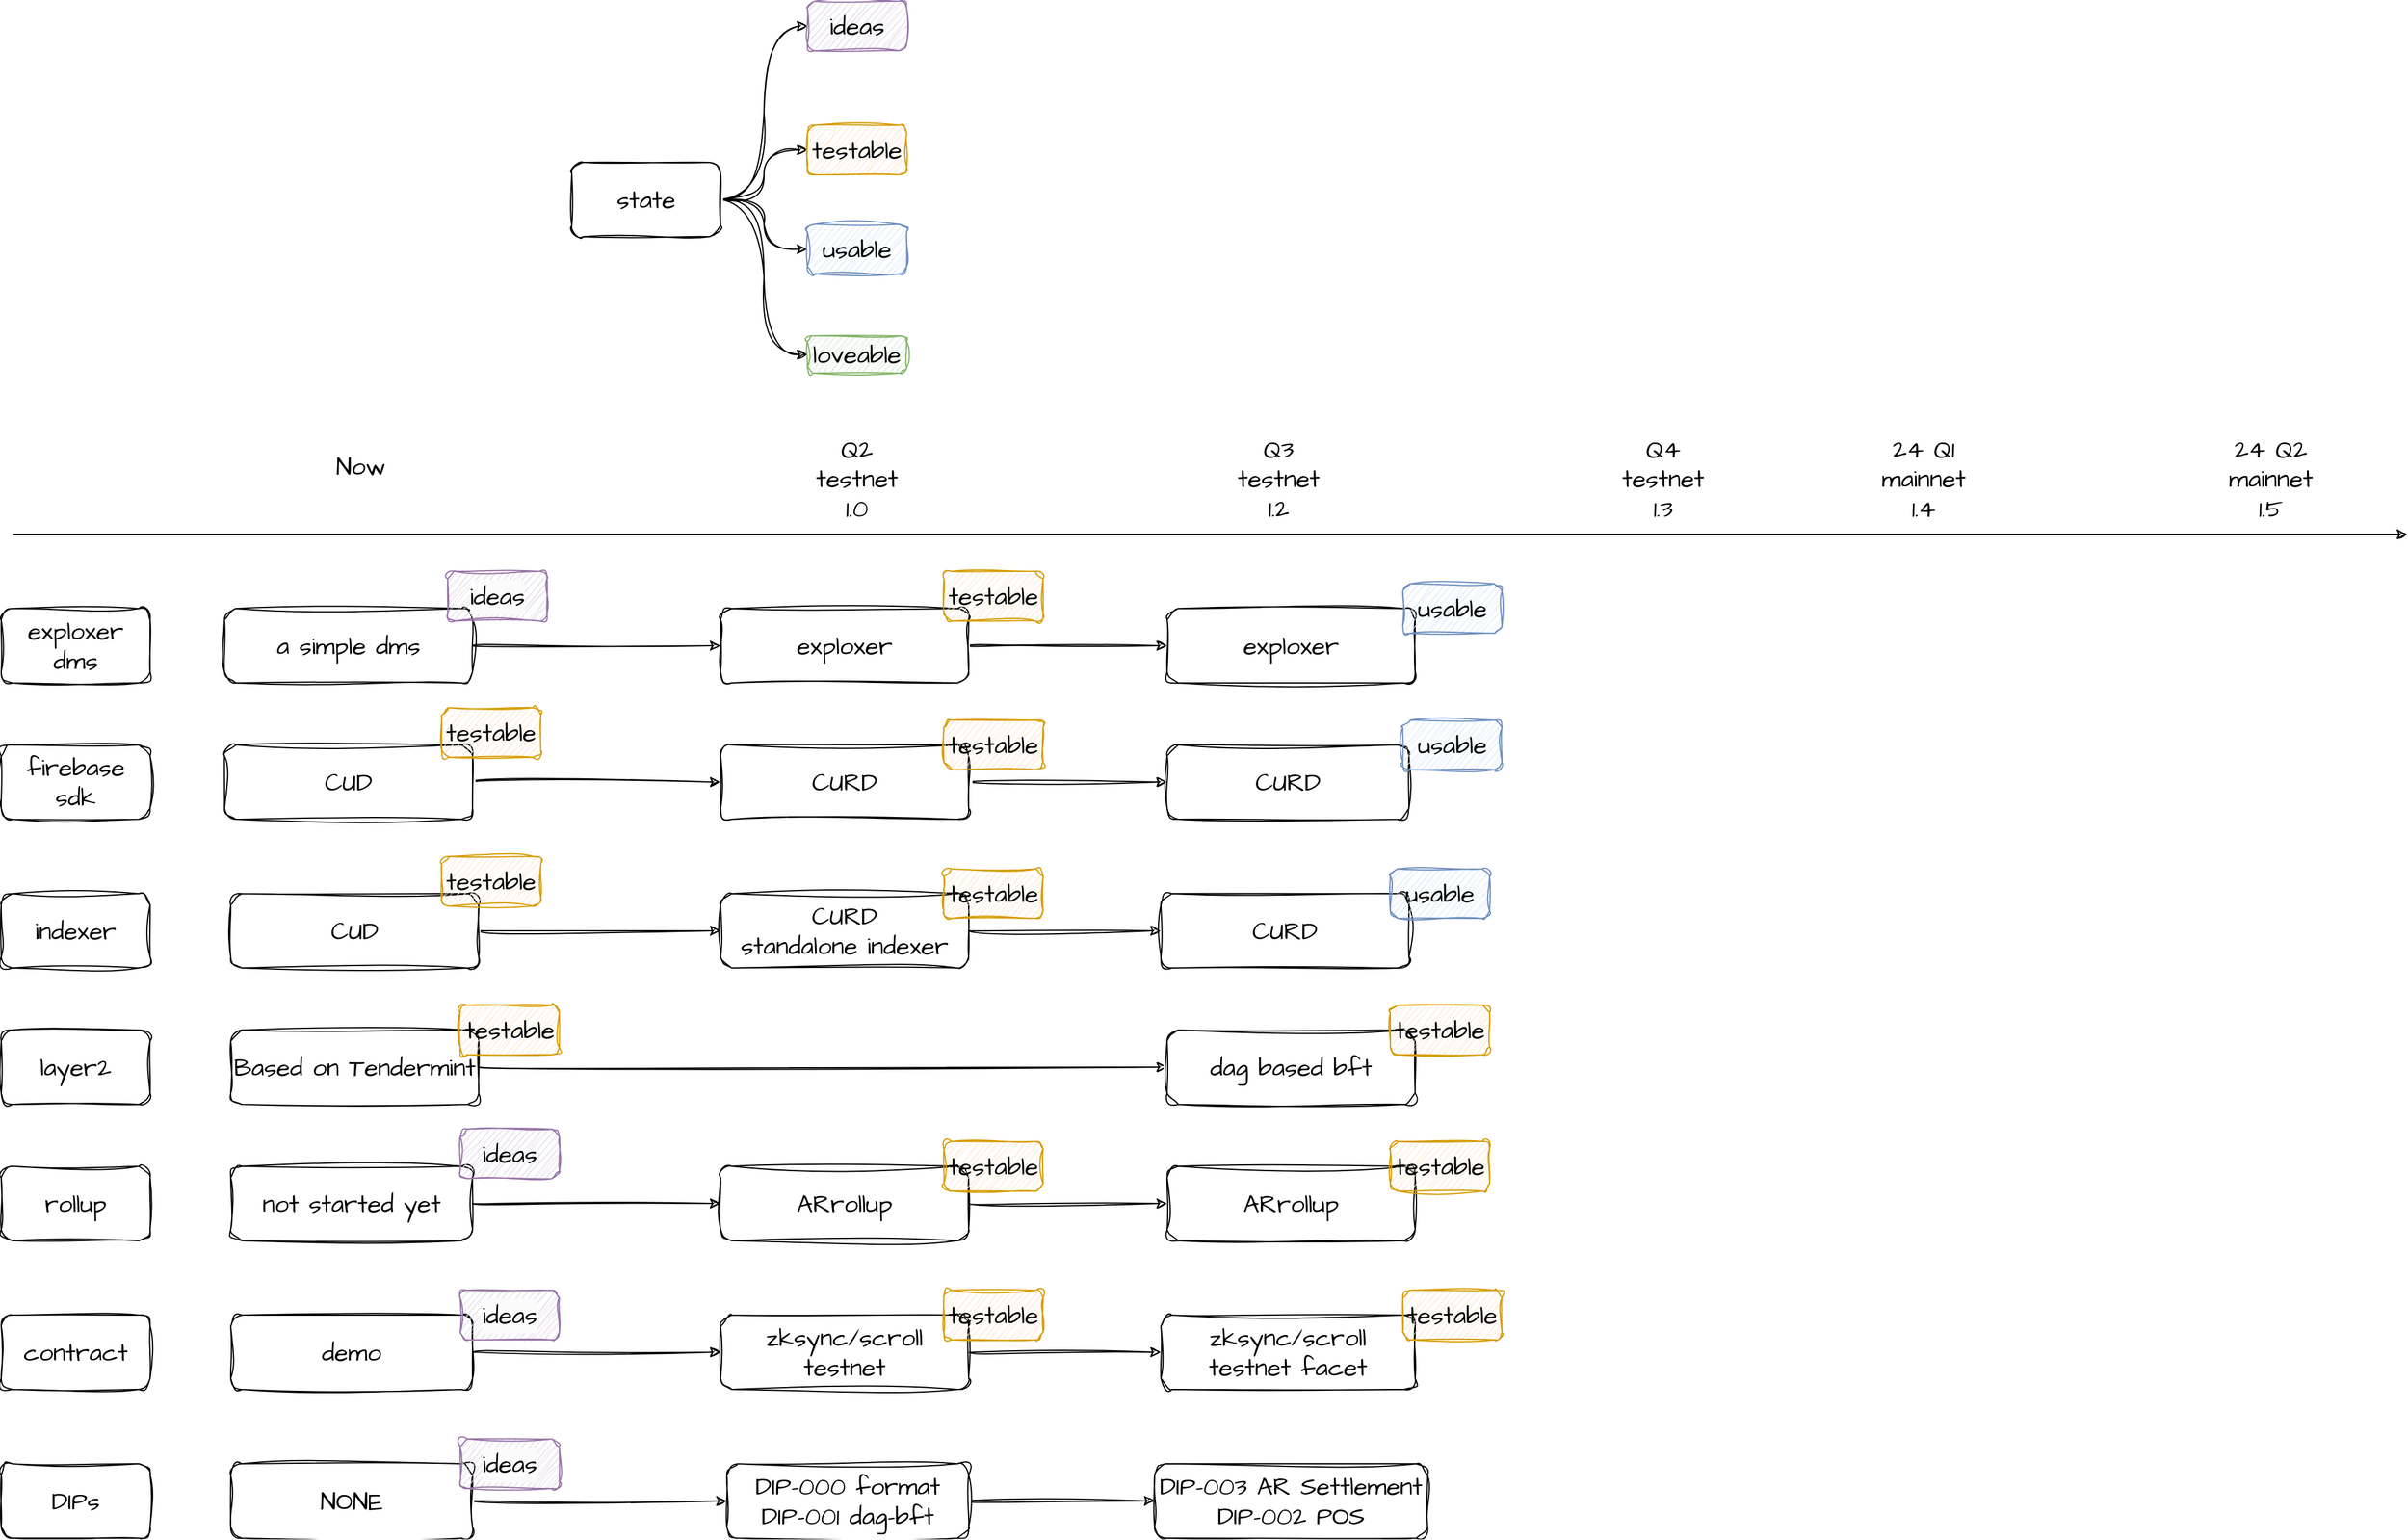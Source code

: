 <mxfile version="21.2.1" type="device">
  <diagram name="Page-1" id="sTeOyVe8UKn4-iUAQNWK">
    <mxGraphModel dx="1114" dy="2500" grid="1" gridSize="10" guides="1" tooltips="1" connect="1" arrows="1" fold="1" page="1" pageScale="1" pageWidth="850" pageHeight="1100" math="0" shadow="0">
      <root>
        <mxCell id="0" />
        <mxCell id="1" parent="0" />
        <mxCell id="mFlUejs-uAHfpHjbzsfK-1" value="rollup" style="rounded=1;whiteSpace=wrap;html=1;sketch=1;hachureGap=4;jiggle=2;curveFitting=1;fontFamily=Architects Daughter;fontSource=https%3A%2F%2Ffonts.googleapis.com%2Fcss%3Ffamily%3DArchitects%2BDaughter;fontSize=20;" vertex="1" parent="1">
          <mxGeometry x="40" y="590" width="120" height="60" as="geometry" />
        </mxCell>
        <mxCell id="mFlUejs-uAHfpHjbzsfK-2" value="layer2" style="rounded=1;whiteSpace=wrap;html=1;sketch=1;hachureGap=4;jiggle=2;curveFitting=1;fontFamily=Architects Daughter;fontSource=https%3A%2F%2Ffonts.googleapis.com%2Fcss%3Ffamily%3DArchitects%2BDaughter;fontSize=20;" vertex="1" parent="1">
          <mxGeometry x="40" y="480" width="120" height="60" as="geometry" />
        </mxCell>
        <mxCell id="mFlUejs-uAHfpHjbzsfK-3" value="indexer" style="rounded=1;whiteSpace=wrap;html=1;sketch=1;hachureGap=4;jiggle=2;curveFitting=1;fontFamily=Architects Daughter;fontSource=https%3A%2F%2Ffonts.googleapis.com%2Fcss%3Ffamily%3DArchitects%2BDaughter;fontSize=20;" vertex="1" parent="1">
          <mxGeometry x="40" y="370" width="120" height="60" as="geometry" />
        </mxCell>
        <mxCell id="mFlUejs-uAHfpHjbzsfK-4" value="firebase&lt;br&gt;sdk" style="rounded=1;whiteSpace=wrap;html=1;sketch=1;hachureGap=4;jiggle=2;curveFitting=1;fontFamily=Architects Daughter;fontSource=https%3A%2F%2Ffonts.googleapis.com%2Fcss%3Ffamily%3DArchitects%2BDaughter;fontSize=20;" vertex="1" parent="1">
          <mxGeometry x="40" y="250" width="120" height="60" as="geometry" />
        </mxCell>
        <mxCell id="mFlUejs-uAHfpHjbzsfK-5" value="contract" style="rounded=1;whiteSpace=wrap;html=1;sketch=1;hachureGap=4;jiggle=2;curveFitting=1;fontFamily=Architects Daughter;fontSource=https%3A%2F%2Ffonts.googleapis.com%2Fcss%3Ffamily%3DArchitects%2BDaughter;fontSize=20;" vertex="1" parent="1">
          <mxGeometry x="40" y="710" width="120" height="60" as="geometry" />
        </mxCell>
        <mxCell id="mFlUejs-uAHfpHjbzsfK-6" value="exploxer&lt;br&gt;dms" style="rounded=1;whiteSpace=wrap;html=1;sketch=1;hachureGap=4;jiggle=2;curveFitting=1;fontFamily=Architects Daughter;fontSource=https%3A%2F%2Ffonts.googleapis.com%2Fcss%3Ffamily%3DArchitects%2BDaughter;fontSize=20;" vertex="1" parent="1">
          <mxGeometry x="40" y="140" width="120" height="60" as="geometry" />
        </mxCell>
        <mxCell id="mFlUejs-uAHfpHjbzsfK-7" value="" style="endArrow=classic;html=1;rounded=0;sketch=1;hachureGap=4;jiggle=2;curveFitting=1;fontFamily=Architects Daughter;fontSource=https%3A%2F%2Ffonts.googleapis.com%2Fcss%3Ffamily%3DArchitects%2BDaughter;fontSize=16;curved=1;" edge="1" parent="1">
          <mxGeometry width="50" height="50" relative="1" as="geometry">
            <mxPoint x="50" y="80" as="sourcePoint" />
            <mxPoint x="1980" y="80" as="targetPoint" />
          </mxGeometry>
        </mxCell>
        <mxCell id="mFlUejs-uAHfpHjbzsfK-8" value="Now" style="text;html=1;strokeColor=none;fillColor=none;align=center;verticalAlign=middle;whiteSpace=wrap;rounded=0;fontSize=20;fontFamily=Architects Daughter;" vertex="1" parent="1">
          <mxGeometry x="300" y="10" width="60" height="30" as="geometry" />
        </mxCell>
        <mxCell id="mFlUejs-uAHfpHjbzsfK-9" value="" style="edgeStyle=orthogonalEdgeStyle;curved=1;rounded=0;sketch=1;hachureGap=4;jiggle=2;curveFitting=1;orthogonalLoop=1;jettySize=auto;html=1;fontFamily=Architects Daughter;fontSource=https%3A%2F%2Ffonts.googleapis.com%2Fcss%3Ffamily%3DArchitects%2BDaughter;fontSize=16;" edge="1" parent="1" source="mFlUejs-uAHfpHjbzsfK-10" target="mFlUejs-uAHfpHjbzsfK-41">
          <mxGeometry relative="1" as="geometry" />
        </mxCell>
        <mxCell id="mFlUejs-uAHfpHjbzsfK-10" value="a simple dms" style="rounded=1;whiteSpace=wrap;html=1;sketch=1;hachureGap=4;jiggle=2;curveFitting=1;fontFamily=Architects Daughter;fontSource=https%3A%2F%2Ffonts.googleapis.com%2Fcss%3Ffamily%3DArchitects%2BDaughter;fontSize=20;" vertex="1" parent="1">
          <mxGeometry x="220" y="140" width="200" height="60" as="geometry" />
        </mxCell>
        <mxCell id="mFlUejs-uAHfpHjbzsfK-11" value="" style="edgeStyle=orthogonalEdgeStyle;curved=1;rounded=0;sketch=1;hachureGap=4;jiggle=2;curveFitting=1;orthogonalLoop=1;jettySize=auto;html=1;fontFamily=Architects Daughter;fontSource=https%3A%2F%2Ffonts.googleapis.com%2Fcss%3Ffamily%3DArchitects%2BDaughter;fontSize=16;" edge="1" parent="1" source="mFlUejs-uAHfpHjbzsfK-12" target="mFlUejs-uAHfpHjbzsfK-43">
          <mxGeometry relative="1" as="geometry" />
        </mxCell>
        <mxCell id="mFlUejs-uAHfpHjbzsfK-12" value="CUD" style="rounded=1;whiteSpace=wrap;html=1;sketch=1;hachureGap=4;jiggle=2;curveFitting=1;fontFamily=Architects Daughter;fontSource=https%3A%2F%2Ffonts.googleapis.com%2Fcss%3Ffamily%3DArchitects%2BDaughter;fontSize=20;" vertex="1" parent="1">
          <mxGeometry x="220" y="250" width="200" height="60" as="geometry" />
        </mxCell>
        <mxCell id="mFlUejs-uAHfpHjbzsfK-13" style="edgeStyle=orthogonalEdgeStyle;curved=1;rounded=0;sketch=1;hachureGap=4;jiggle=2;curveFitting=1;orthogonalLoop=1;jettySize=auto;html=1;fontFamily=Architects Daughter;fontSource=https%3A%2F%2Ffonts.googleapis.com%2Fcss%3Ffamily%3DArchitects%2BDaughter;fontSize=16;" edge="1" parent="1" source="mFlUejs-uAHfpHjbzsfK-14" target="mFlUejs-uAHfpHjbzsfK-46">
          <mxGeometry relative="1" as="geometry" />
        </mxCell>
        <mxCell id="mFlUejs-uAHfpHjbzsfK-14" value="CUD" style="rounded=1;whiteSpace=wrap;html=1;sketch=1;hachureGap=4;jiggle=2;curveFitting=1;fontFamily=Architects Daughter;fontSource=https%3A%2F%2Ffonts.googleapis.com%2Fcss%3Ffamily%3DArchitects%2BDaughter;fontSize=20;" vertex="1" parent="1">
          <mxGeometry x="225" y="370" width="200" height="60" as="geometry" />
        </mxCell>
        <mxCell id="mFlUejs-uAHfpHjbzsfK-15" value="" style="edgeStyle=orthogonalEdgeStyle;curved=1;rounded=0;sketch=1;hachureGap=4;jiggle=2;curveFitting=1;orthogonalLoop=1;jettySize=auto;html=1;fontFamily=Architects Daughter;fontSource=https%3A%2F%2Ffonts.googleapis.com%2Fcss%3Ffamily%3DArchitects%2BDaughter;fontSize=16;" edge="1" parent="1" source="mFlUejs-uAHfpHjbzsfK-16" target="mFlUejs-uAHfpHjbzsfK-62">
          <mxGeometry relative="1" as="geometry" />
        </mxCell>
        <mxCell id="mFlUejs-uAHfpHjbzsfK-16" value="Based on Tendermint" style="rounded=1;whiteSpace=wrap;html=1;sketch=1;hachureGap=4;jiggle=2;curveFitting=1;fontFamily=Architects Daughter;fontSource=https%3A%2F%2Ffonts.googleapis.com%2Fcss%3Ffamily%3DArchitects%2BDaughter;fontSize=20;" vertex="1" parent="1">
          <mxGeometry x="225" y="480" width="200" height="60" as="geometry" />
        </mxCell>
        <mxCell id="mFlUejs-uAHfpHjbzsfK-17" value="" style="edgeStyle=orthogonalEdgeStyle;curved=1;rounded=0;sketch=1;hachureGap=4;jiggle=2;curveFitting=1;orthogonalLoop=1;jettySize=auto;html=1;fontFamily=Architects Daughter;fontSource=https%3A%2F%2Ffonts.googleapis.com%2Fcss%3Ffamily%3DArchitects%2BDaughter;fontSize=16;" edge="1" parent="1" source="mFlUejs-uAHfpHjbzsfK-18" target="mFlUejs-uAHfpHjbzsfK-51">
          <mxGeometry relative="1" as="geometry" />
        </mxCell>
        <mxCell id="mFlUejs-uAHfpHjbzsfK-18" value="not started yet" style="rounded=1;whiteSpace=wrap;html=1;sketch=1;hachureGap=4;jiggle=2;curveFitting=1;fontFamily=Architects Daughter;fontSource=https%3A%2F%2Ffonts.googleapis.com%2Fcss%3Ffamily%3DArchitects%2BDaughter;fontSize=20;" vertex="1" parent="1">
          <mxGeometry x="225" y="590" width="195" height="60" as="geometry" />
        </mxCell>
        <mxCell id="mFlUejs-uAHfpHjbzsfK-19" value="" style="edgeStyle=orthogonalEdgeStyle;curved=1;rounded=0;sketch=1;hachureGap=4;jiggle=2;curveFitting=1;orthogonalLoop=1;jettySize=auto;html=1;fontFamily=Architects Daughter;fontSource=https%3A%2F%2Ffonts.googleapis.com%2Fcss%3Ffamily%3DArchitects%2BDaughter;fontSize=16;" edge="1" parent="1" source="mFlUejs-uAHfpHjbzsfK-20" target="mFlUejs-uAHfpHjbzsfK-53">
          <mxGeometry relative="1" as="geometry" />
        </mxCell>
        <mxCell id="mFlUejs-uAHfpHjbzsfK-20" value="demo" style="rounded=1;whiteSpace=wrap;html=1;sketch=1;hachureGap=4;jiggle=2;curveFitting=1;fontFamily=Architects Daughter;fontSource=https%3A%2F%2Ffonts.googleapis.com%2Fcss%3Ffamily%3DArchitects%2BDaughter;fontSize=20;" vertex="1" parent="1">
          <mxGeometry x="225" y="710" width="195" height="60" as="geometry" />
        </mxCell>
        <mxCell id="mFlUejs-uAHfpHjbzsfK-21" value="Q2&lt;br&gt;testnet&lt;br&gt;1.0" style="text;html=1;strokeColor=none;fillColor=none;align=center;verticalAlign=middle;whiteSpace=wrap;rounded=0;fontSize=20;fontFamily=Architects Daughter;" vertex="1" parent="1">
          <mxGeometry x="700" y="20" width="60" height="30" as="geometry" />
        </mxCell>
        <mxCell id="mFlUejs-uAHfpHjbzsfK-22" value="Q3&lt;br&gt;testnet&lt;br&gt;1.2" style="text;html=1;strokeColor=none;fillColor=none;align=center;verticalAlign=middle;whiteSpace=wrap;rounded=0;fontSize=20;fontFamily=Architects Daughter;" vertex="1" parent="1">
          <mxGeometry x="1040" y="20" width="60" height="30" as="geometry" />
        </mxCell>
        <mxCell id="mFlUejs-uAHfpHjbzsfK-23" style="edgeStyle=orthogonalEdgeStyle;curved=1;rounded=0;sketch=1;hachureGap=4;jiggle=2;curveFitting=1;orthogonalLoop=1;jettySize=auto;html=1;entryX=0;entryY=0.5;entryDx=0;entryDy=0;fontFamily=Architects Daughter;fontSource=https%3A%2F%2Ffonts.googleapis.com%2Fcss%3Ffamily%3DArchitects%2BDaughter;fontSize=16;" edge="1" parent="1" source="mFlUejs-uAHfpHjbzsfK-27" target="mFlUejs-uAHfpHjbzsfK-28">
          <mxGeometry relative="1" as="geometry" />
        </mxCell>
        <mxCell id="mFlUejs-uAHfpHjbzsfK-24" style="edgeStyle=orthogonalEdgeStyle;curved=1;rounded=0;sketch=1;hachureGap=4;jiggle=2;curveFitting=1;orthogonalLoop=1;jettySize=auto;html=1;fontFamily=Architects Daughter;fontSource=https%3A%2F%2Ffonts.googleapis.com%2Fcss%3Ffamily%3DArchitects%2BDaughter;fontSize=16;" edge="1" parent="1" source="mFlUejs-uAHfpHjbzsfK-27" target="mFlUejs-uAHfpHjbzsfK-29">
          <mxGeometry relative="1" as="geometry" />
        </mxCell>
        <mxCell id="mFlUejs-uAHfpHjbzsfK-25" style="edgeStyle=orthogonalEdgeStyle;curved=1;rounded=0;sketch=1;hachureGap=4;jiggle=2;curveFitting=1;orthogonalLoop=1;jettySize=auto;html=1;entryX=0;entryY=0.5;entryDx=0;entryDy=0;fontFamily=Architects Daughter;fontSource=https%3A%2F%2Ffonts.googleapis.com%2Fcss%3Ffamily%3DArchitects%2BDaughter;fontSize=16;" edge="1" parent="1" source="mFlUejs-uAHfpHjbzsfK-27" target="mFlUejs-uAHfpHjbzsfK-30">
          <mxGeometry relative="1" as="geometry" />
        </mxCell>
        <mxCell id="mFlUejs-uAHfpHjbzsfK-26" style="edgeStyle=orthogonalEdgeStyle;curved=1;rounded=0;sketch=1;hachureGap=4;jiggle=2;curveFitting=1;orthogonalLoop=1;jettySize=auto;html=1;entryX=0;entryY=0.5;entryDx=0;entryDy=0;fontFamily=Architects Daughter;fontSource=https%3A%2F%2Ffonts.googleapis.com%2Fcss%3Ffamily%3DArchitects%2BDaughter;fontSize=16;" edge="1" parent="1" source="mFlUejs-uAHfpHjbzsfK-27" target="mFlUejs-uAHfpHjbzsfK-31">
          <mxGeometry relative="1" as="geometry" />
        </mxCell>
        <mxCell id="mFlUejs-uAHfpHjbzsfK-27" value="state" style="rounded=1;whiteSpace=wrap;html=1;sketch=1;hachureGap=4;jiggle=2;curveFitting=1;fontFamily=Architects Daughter;fontSource=https%3A%2F%2Ffonts.googleapis.com%2Fcss%3Ffamily%3DArchitects%2BDaughter;fontSize=20;" vertex="1" parent="1">
          <mxGeometry x="500" y="-220" width="120" height="60" as="geometry" />
        </mxCell>
        <mxCell id="mFlUejs-uAHfpHjbzsfK-28" value="testable" style="rounded=1;whiteSpace=wrap;html=1;sketch=1;hachureGap=4;jiggle=2;curveFitting=1;fontFamily=Architects Daughter;fontSource=https%3A%2F%2Ffonts.googleapis.com%2Fcss%3Ffamily%3DArchitects%2BDaughter;fontSize=20;fillColor=#ffe6cc;strokeColor=#d79b00;" vertex="1" parent="1">
          <mxGeometry x="690" y="-250" width="80" height="40" as="geometry" />
        </mxCell>
        <mxCell id="mFlUejs-uAHfpHjbzsfK-29" value="usable" style="rounded=1;whiteSpace=wrap;html=1;sketch=1;hachureGap=4;jiggle=2;curveFitting=1;fontFamily=Architects Daughter;fontSource=https%3A%2F%2Ffonts.googleapis.com%2Fcss%3Ffamily%3DArchitects%2BDaughter;fontSize=20;fillColor=#dae8fc;strokeColor=#6c8ebf;" vertex="1" parent="1">
          <mxGeometry x="690" y="-170" width="80" height="40" as="geometry" />
        </mxCell>
        <mxCell id="mFlUejs-uAHfpHjbzsfK-30" value="loveable" style="rounded=1;whiteSpace=wrap;html=1;sketch=1;hachureGap=4;jiggle=2;curveFitting=1;fontFamily=Architects Daughter;fontSource=https%3A%2F%2Ffonts.googleapis.com%2Fcss%3Ffamily%3DArchitects%2BDaughter;fontSize=20;fillColor=#d5e8d4;strokeColor=#82b366;" vertex="1" parent="1">
          <mxGeometry x="690" y="-80" width="80" height="30" as="geometry" />
        </mxCell>
        <mxCell id="mFlUejs-uAHfpHjbzsfK-31" value="ideas" style="rounded=1;whiteSpace=wrap;html=1;sketch=1;hachureGap=4;jiggle=2;curveFitting=1;fontFamily=Architects Daughter;fontSource=https%3A%2F%2Ffonts.googleapis.com%2Fcss%3Ffamily%3DArchitects%2BDaughter;fontSize=20;fillColor=#e1d5e7;strokeColor=#9673a6;" vertex="1" parent="1">
          <mxGeometry x="690" y="-350" width="80" height="40" as="geometry" />
        </mxCell>
        <mxCell id="mFlUejs-uAHfpHjbzsfK-32" value="testable" style="rounded=1;whiteSpace=wrap;html=1;sketch=1;hachureGap=4;jiggle=2;curveFitting=1;fontFamily=Architects Daughter;fontSource=https%3A%2F%2Ffonts.googleapis.com%2Fcss%3Ffamily%3DArchitects%2BDaughter;fontSize=20;fillColor=#ffe6cc;strokeColor=#d79b00;" vertex="1" parent="1">
          <mxGeometry x="395" y="220" width="80" height="40" as="geometry" />
        </mxCell>
        <mxCell id="mFlUejs-uAHfpHjbzsfK-33" value="testable" style="rounded=1;whiteSpace=wrap;html=1;sketch=1;hachureGap=4;jiggle=2;curveFitting=1;fontFamily=Architects Daughter;fontSource=https%3A%2F%2Ffonts.googleapis.com%2Fcss%3Ffamily%3DArchitects%2BDaughter;fontSize=20;fillColor=#ffe6cc;strokeColor=#d79b00;" vertex="1" parent="1">
          <mxGeometry x="395" y="340" width="80" height="40" as="geometry" />
        </mxCell>
        <mxCell id="mFlUejs-uAHfpHjbzsfK-34" value="testable" style="rounded=1;whiteSpace=wrap;html=1;sketch=1;hachureGap=4;jiggle=2;curveFitting=1;fontFamily=Architects Daughter;fontSource=https%3A%2F%2Ffonts.googleapis.com%2Fcss%3Ffamily%3DArchitects%2BDaughter;fontSize=20;fillColor=#ffe6cc;strokeColor=#d79b00;" vertex="1" parent="1">
          <mxGeometry x="410" y="460" width="80" height="40" as="geometry" />
        </mxCell>
        <mxCell id="mFlUejs-uAHfpHjbzsfK-35" value="ideas" style="rounded=1;whiteSpace=wrap;html=1;sketch=1;hachureGap=4;jiggle=2;curveFitting=1;fontFamily=Architects Daughter;fontSource=https%3A%2F%2Ffonts.googleapis.com%2Fcss%3Ffamily%3DArchitects%2BDaughter;fontSize=20;fillColor=#e1d5e7;strokeColor=#9673a6;" vertex="1" parent="1">
          <mxGeometry x="410" y="560" width="80" height="40" as="geometry" />
        </mxCell>
        <mxCell id="mFlUejs-uAHfpHjbzsfK-36" value="&lt;span style=&quot;color: rgb(0, 0, 0); font-family: &amp;quot;Architects Daughter&amp;quot;; font-size: 20px; font-style: normal; font-variant-ligatures: normal; font-variant-caps: normal; font-weight: 400; letter-spacing: normal; orphans: 2; text-align: center; text-indent: 0px; text-transform: none; widows: 2; word-spacing: 0px; -webkit-text-stroke-width: 0px; background-color: rgb(251, 251, 251); text-decoration-thickness: initial; text-decoration-style: initial; text-decoration-color: initial; float: none; display: inline !important;&quot;&gt;ideas&lt;/span&gt;" style="rounded=1;whiteSpace=wrap;html=1;sketch=1;hachureGap=4;jiggle=2;curveFitting=1;fontFamily=Architects Daughter;fontSource=https%3A%2F%2Ffonts.googleapis.com%2Fcss%3Ffamily%3DArchitects%2BDaughter;fontSize=20;fillColor=#e1d5e7;strokeColor=#9673a6;" vertex="1" parent="1">
          <mxGeometry x="410" y="690" width="80" height="40" as="geometry" />
        </mxCell>
        <mxCell id="mFlUejs-uAHfpHjbzsfK-37" value="24 Q1&lt;br&gt;mainnet&lt;br&gt;1.4" style="text;html=1;strokeColor=none;fillColor=none;align=center;verticalAlign=middle;whiteSpace=wrap;rounded=0;fontSize=20;fontFamily=Architects Daughter;" vertex="1" parent="1">
          <mxGeometry x="1560" y="20" width="60" height="30" as="geometry" />
        </mxCell>
        <mxCell id="mFlUejs-uAHfpHjbzsfK-38" value="24 Q2&lt;br&gt;mainnet&lt;br&gt;1.5" style="text;html=1;strokeColor=none;fillColor=none;align=center;verticalAlign=middle;whiteSpace=wrap;rounded=0;fontSize=20;fontFamily=Architects Daughter;" vertex="1" parent="1">
          <mxGeometry x="1810" y="20" width="120" height="30" as="geometry" />
        </mxCell>
        <mxCell id="mFlUejs-uAHfpHjbzsfK-39" value="Q4&lt;br&gt;testnet&lt;br&gt;1.3" style="text;html=1;strokeColor=none;fillColor=none;align=center;verticalAlign=middle;whiteSpace=wrap;rounded=0;fontSize=20;fontFamily=Architects Daughter;" vertex="1" parent="1">
          <mxGeometry x="1350" y="20" width="60" height="30" as="geometry" />
        </mxCell>
        <mxCell id="mFlUejs-uAHfpHjbzsfK-40" value="" style="edgeStyle=orthogonalEdgeStyle;curved=1;rounded=0;sketch=1;hachureGap=4;jiggle=2;curveFitting=1;orthogonalLoop=1;jettySize=auto;html=1;fontFamily=Architects Daughter;fontSource=https%3A%2F%2Ffonts.googleapis.com%2Fcss%3Ffamily%3DArchitects%2BDaughter;fontSize=16;" edge="1" parent="1" source="mFlUejs-uAHfpHjbzsfK-41" target="mFlUejs-uAHfpHjbzsfK-66">
          <mxGeometry relative="1" as="geometry" />
        </mxCell>
        <mxCell id="mFlUejs-uAHfpHjbzsfK-41" value="exploxer" style="whiteSpace=wrap;html=1;fontSize=20;fontFamily=Architects Daughter;rounded=1;sketch=1;hachureGap=4;jiggle=2;curveFitting=1;fontSource=https%3A%2F%2Ffonts.googleapis.com%2Fcss%3Ffamily%3DArchitects%2BDaughter;" vertex="1" parent="1">
          <mxGeometry x="620" y="140" width="200" height="60" as="geometry" />
        </mxCell>
        <mxCell id="mFlUejs-uAHfpHjbzsfK-42" value="" style="edgeStyle=orthogonalEdgeStyle;curved=1;rounded=0;sketch=1;hachureGap=4;jiggle=2;curveFitting=1;orthogonalLoop=1;jettySize=auto;html=1;fontFamily=Architects Daughter;fontSource=https%3A%2F%2Ffonts.googleapis.com%2Fcss%3Ffamily%3DArchitects%2BDaughter;fontSize=16;" edge="1" parent="1" source="mFlUejs-uAHfpHjbzsfK-43" target="mFlUejs-uAHfpHjbzsfK-65">
          <mxGeometry relative="1" as="geometry" />
        </mxCell>
        <mxCell id="mFlUejs-uAHfpHjbzsfK-43" value="CURD" style="whiteSpace=wrap;html=1;fontSize=20;fontFamily=Architects Daughter;rounded=1;sketch=1;hachureGap=4;jiggle=2;curveFitting=1;fontSource=https%3A%2F%2Ffonts.googleapis.com%2Fcss%3Ffamily%3DArchitects%2BDaughter;" vertex="1" parent="1">
          <mxGeometry x="620" y="250" width="200" height="60" as="geometry" />
        </mxCell>
        <mxCell id="mFlUejs-uAHfpHjbzsfK-44" value="testable" style="rounded=1;whiteSpace=wrap;html=1;sketch=1;hachureGap=4;jiggle=2;curveFitting=1;fontFamily=Architects Daughter;fontSource=https%3A%2F%2Ffonts.googleapis.com%2Fcss%3Ffamily%3DArchitects%2BDaughter;fontSize=20;fillColor=#ffe6cc;strokeColor=#d79b00;" vertex="1" parent="1">
          <mxGeometry x="800" y="230" width="80" height="40" as="geometry" />
        </mxCell>
        <mxCell id="mFlUejs-uAHfpHjbzsfK-45" value="" style="edgeStyle=orthogonalEdgeStyle;curved=1;rounded=0;sketch=1;hachureGap=4;jiggle=2;curveFitting=1;orthogonalLoop=1;jettySize=auto;html=1;fontFamily=Architects Daughter;fontSource=https%3A%2F%2Ffonts.googleapis.com%2Fcss%3Ffamily%3DArchitects%2BDaughter;fontSize=16;" edge="1" parent="1" source="mFlUejs-uAHfpHjbzsfK-46" target="mFlUejs-uAHfpHjbzsfK-69">
          <mxGeometry relative="1" as="geometry" />
        </mxCell>
        <mxCell id="mFlUejs-uAHfpHjbzsfK-46" value="CURD&lt;br&gt;standalone indexer" style="whiteSpace=wrap;html=1;fontSize=20;fontFamily=Architects Daughter;rounded=1;sketch=1;hachureGap=4;jiggle=2;curveFitting=1;fontSource=https%3A%2F%2Ffonts.googleapis.com%2Fcss%3Ffamily%3DArchitects%2BDaughter;" vertex="1" parent="1">
          <mxGeometry x="620" y="370" width="200" height="60" as="geometry" />
        </mxCell>
        <mxCell id="mFlUejs-uAHfpHjbzsfK-47" value="testable" style="rounded=1;whiteSpace=wrap;html=1;sketch=1;hachureGap=4;jiggle=2;curveFitting=1;fontFamily=Architects Daughter;fontSource=https%3A%2F%2Ffonts.googleapis.com%2Fcss%3Ffamily%3DArchitects%2BDaughter;fontSize=20;fillColor=#ffe6cc;strokeColor=#d79b00;" vertex="1" parent="1">
          <mxGeometry x="800" y="350" width="80" height="40" as="geometry" />
        </mxCell>
        <mxCell id="mFlUejs-uAHfpHjbzsfK-48" value="testable" style="rounded=1;whiteSpace=wrap;html=1;sketch=1;hachureGap=4;jiggle=2;curveFitting=1;fontFamily=Architects Daughter;fontSource=https%3A%2F%2Ffonts.googleapis.com%2Fcss%3Ffamily%3DArchitects%2BDaughter;fontSize=20;fillColor=#ffe6cc;strokeColor=#d79b00;" vertex="1" parent="1">
          <mxGeometry x="800" y="110" width="80" height="40" as="geometry" />
        </mxCell>
        <mxCell id="mFlUejs-uAHfpHjbzsfK-49" value="&lt;span style=&quot;color: rgb(0, 0, 0); font-family: &amp;quot;Architects Daughter&amp;quot;; font-size: 20px; font-style: normal; font-variant-ligatures: normal; font-variant-caps: normal; font-weight: 400; letter-spacing: normal; orphans: 2; text-align: center; text-indent: 0px; text-transform: none; widows: 2; word-spacing: 0px; -webkit-text-stroke-width: 0px; background-color: rgb(251, 251, 251); text-decoration-thickness: initial; text-decoration-style: initial; text-decoration-color: initial; float: none; display: inline !important;&quot;&gt;ideas&lt;/span&gt;" style="rounded=1;whiteSpace=wrap;html=1;sketch=1;hachureGap=4;jiggle=2;curveFitting=1;fontFamily=Architects Daughter;fontSource=https%3A%2F%2Ffonts.googleapis.com%2Fcss%3Ffamily%3DArchitects%2BDaughter;fontSize=20;fillColor=#e1d5e7;strokeColor=#9673a6;" vertex="1" parent="1">
          <mxGeometry x="400" y="110" width="80" height="40" as="geometry" />
        </mxCell>
        <mxCell id="mFlUejs-uAHfpHjbzsfK-50" value="" style="edgeStyle=orthogonalEdgeStyle;curved=1;rounded=0;sketch=1;hachureGap=4;jiggle=2;curveFitting=1;orthogonalLoop=1;jettySize=auto;html=1;fontFamily=Architects Daughter;fontSource=https%3A%2F%2Ffonts.googleapis.com%2Fcss%3Ffamily%3DArchitects%2BDaughter;fontSize=16;" edge="1" parent="1" source="mFlUejs-uAHfpHjbzsfK-51" target="mFlUejs-uAHfpHjbzsfK-64">
          <mxGeometry relative="1" as="geometry" />
        </mxCell>
        <mxCell id="mFlUejs-uAHfpHjbzsfK-51" value="ARrollup" style="whiteSpace=wrap;html=1;fontSize=20;fontFamily=Architects Daughter;rounded=1;sketch=1;hachureGap=4;jiggle=2;curveFitting=1;fontSource=https%3A%2F%2Ffonts.googleapis.com%2Fcss%3Ffamily%3DArchitects%2BDaughter;" vertex="1" parent="1">
          <mxGeometry x="620" y="590" width="200" height="60" as="geometry" />
        </mxCell>
        <mxCell id="mFlUejs-uAHfpHjbzsfK-52" value="" style="edgeStyle=orthogonalEdgeStyle;curved=1;rounded=0;sketch=1;hachureGap=4;jiggle=2;curveFitting=1;orthogonalLoop=1;jettySize=auto;html=1;fontFamily=Architects Daughter;fontSource=https%3A%2F%2Ffonts.googleapis.com%2Fcss%3Ffamily%3DArchitects%2BDaughter;fontSize=16;" edge="1" parent="1" source="mFlUejs-uAHfpHjbzsfK-53" target="mFlUejs-uAHfpHjbzsfK-71">
          <mxGeometry relative="1" as="geometry" />
        </mxCell>
        <mxCell id="mFlUejs-uAHfpHjbzsfK-53" value="zksync/scroll&lt;br&gt;testnet" style="whiteSpace=wrap;html=1;fontSize=20;fontFamily=Architects Daughter;rounded=1;sketch=1;hachureGap=4;jiggle=2;curveFitting=1;fontSource=https%3A%2F%2Ffonts.googleapis.com%2Fcss%3Ffamily%3DArchitects%2BDaughter;" vertex="1" parent="1">
          <mxGeometry x="620" y="710" width="200" height="60" as="geometry" />
        </mxCell>
        <mxCell id="mFlUejs-uAHfpHjbzsfK-54" value="testable" style="rounded=1;whiteSpace=wrap;html=1;sketch=1;hachureGap=4;jiggle=2;curveFitting=1;fontFamily=Architects Daughter;fontSource=https%3A%2F%2Ffonts.googleapis.com%2Fcss%3Ffamily%3DArchitects%2BDaughter;fontSize=20;fillColor=#ffe6cc;strokeColor=#d79b00;" vertex="1" parent="1">
          <mxGeometry x="800" y="570" width="80" height="40" as="geometry" />
        </mxCell>
        <mxCell id="mFlUejs-uAHfpHjbzsfK-55" value="testable" style="rounded=1;whiteSpace=wrap;html=1;sketch=1;hachureGap=4;jiggle=2;curveFitting=1;fontFamily=Architects Daughter;fontSource=https%3A%2F%2Ffonts.googleapis.com%2Fcss%3Ffamily%3DArchitects%2BDaughter;fontSize=20;fillColor=#ffe6cc;strokeColor=#d79b00;" vertex="1" parent="1">
          <mxGeometry x="800" y="690" width="80" height="40" as="geometry" />
        </mxCell>
        <mxCell id="mFlUejs-uAHfpHjbzsfK-56" value="DIPs" style="rounded=1;whiteSpace=wrap;html=1;sketch=1;hachureGap=4;jiggle=2;curveFitting=1;fontFamily=Architects Daughter;fontSource=https%3A%2F%2Ffonts.googleapis.com%2Fcss%3Ffamily%3DArchitects%2BDaughter;fontSize=20;" vertex="1" parent="1">
          <mxGeometry x="40" y="830" width="120" height="60" as="geometry" />
        </mxCell>
        <mxCell id="mFlUejs-uAHfpHjbzsfK-57" value="" style="edgeStyle=orthogonalEdgeStyle;curved=1;rounded=0;sketch=1;hachureGap=4;jiggle=2;curveFitting=1;orthogonalLoop=1;jettySize=auto;html=1;fontFamily=Architects Daughter;fontSource=https%3A%2F%2Ffonts.googleapis.com%2Fcss%3Ffamily%3DArchitects%2BDaughter;fontSize=16;" edge="1" parent="1" source="mFlUejs-uAHfpHjbzsfK-58" target="mFlUejs-uAHfpHjbzsfK-61">
          <mxGeometry relative="1" as="geometry" />
        </mxCell>
        <mxCell id="mFlUejs-uAHfpHjbzsfK-58" value="NONE" style="rounded=1;whiteSpace=wrap;html=1;sketch=1;hachureGap=4;jiggle=2;curveFitting=1;fontFamily=Architects Daughter;fontSource=https%3A%2F%2Ffonts.googleapis.com%2Fcss%3Ffamily%3DArchitects%2BDaughter;fontSize=20;" vertex="1" parent="1">
          <mxGeometry x="225" y="830" width="195" height="60" as="geometry" />
        </mxCell>
        <mxCell id="mFlUejs-uAHfpHjbzsfK-59" value="&lt;span style=&quot;color: rgb(0, 0, 0); font-family: &amp;quot;Architects Daughter&amp;quot;; font-size: 20px; font-style: normal; font-variant-ligatures: normal; font-variant-caps: normal; font-weight: 400; letter-spacing: normal; orphans: 2; text-align: center; text-indent: 0px; text-transform: none; widows: 2; word-spacing: 0px; -webkit-text-stroke-width: 0px; background-color: rgb(251, 251, 251); text-decoration-thickness: initial; text-decoration-style: initial; text-decoration-color: initial; float: none; display: inline !important;&quot;&gt;ideas&lt;/span&gt;" style="rounded=1;whiteSpace=wrap;html=1;sketch=1;hachureGap=4;jiggle=2;curveFitting=1;fontFamily=Architects Daughter;fontSource=https%3A%2F%2Ffonts.googleapis.com%2Fcss%3Ffamily%3DArchitects%2BDaughter;fontSize=20;fillColor=#e1d5e7;strokeColor=#9673a6;" vertex="1" parent="1">
          <mxGeometry x="410" y="810" width="80" height="40" as="geometry" />
        </mxCell>
        <mxCell id="mFlUejs-uAHfpHjbzsfK-60" value="" style="edgeStyle=orthogonalEdgeStyle;curved=1;rounded=0;sketch=1;hachureGap=4;jiggle=2;curveFitting=1;orthogonalLoop=1;jettySize=auto;html=1;fontFamily=Architects Daughter;fontSource=https%3A%2F%2Ffonts.googleapis.com%2Fcss%3Ffamily%3DArchitects%2BDaughter;fontSize=16;" edge="1" parent="1" source="mFlUejs-uAHfpHjbzsfK-61" target="mFlUejs-uAHfpHjbzsfK-74">
          <mxGeometry relative="1" as="geometry" />
        </mxCell>
        <mxCell id="mFlUejs-uAHfpHjbzsfK-61" value="DIP-000 format&lt;br&gt;DIP-001 dag-bft" style="rounded=1;whiteSpace=wrap;html=1;sketch=1;hachureGap=4;jiggle=2;curveFitting=1;fontFamily=Architects Daughter;fontSource=https%3A%2F%2Ffonts.googleapis.com%2Fcss%3Ffamily%3DArchitects%2BDaughter;fontSize=20;" vertex="1" parent="1">
          <mxGeometry x="625" y="830" width="195" height="60" as="geometry" />
        </mxCell>
        <mxCell id="mFlUejs-uAHfpHjbzsfK-62" value="dag based bft" style="whiteSpace=wrap;html=1;fontSize=20;fontFamily=Architects Daughter;rounded=1;sketch=1;hachureGap=4;jiggle=2;curveFitting=1;fontSource=https%3A%2F%2Ffonts.googleapis.com%2Fcss%3Ffamily%3DArchitects%2BDaughter;" vertex="1" parent="1">
          <mxGeometry x="980" y="480" width="200" height="60" as="geometry" />
        </mxCell>
        <mxCell id="mFlUejs-uAHfpHjbzsfK-63" value="testable" style="rounded=1;whiteSpace=wrap;html=1;sketch=1;hachureGap=4;jiggle=2;curveFitting=1;fontFamily=Architects Daughter;fontSource=https%3A%2F%2Ffonts.googleapis.com%2Fcss%3Ffamily%3DArchitects%2BDaughter;fontSize=20;fillColor=#ffe6cc;strokeColor=#d79b00;" vertex="1" parent="1">
          <mxGeometry x="1160" y="460" width="80" height="40" as="geometry" />
        </mxCell>
        <mxCell id="mFlUejs-uAHfpHjbzsfK-64" value="ARrollup" style="whiteSpace=wrap;html=1;fontSize=20;fontFamily=Architects Daughter;rounded=1;sketch=1;hachureGap=4;jiggle=2;curveFitting=1;fontSource=https%3A%2F%2Ffonts.googleapis.com%2Fcss%3Ffamily%3DArchitects%2BDaughter;" vertex="1" parent="1">
          <mxGeometry x="980" y="590" width="200" height="60" as="geometry" />
        </mxCell>
        <mxCell id="mFlUejs-uAHfpHjbzsfK-65" value="CURD" style="whiteSpace=wrap;html=1;fontSize=20;fontFamily=Architects Daughter;rounded=1;sketch=1;hachureGap=4;jiggle=2;curveFitting=1;fontSource=https%3A%2F%2Ffonts.googleapis.com%2Fcss%3Ffamily%3DArchitects%2BDaughter;" vertex="1" parent="1">
          <mxGeometry x="980" y="250" width="195" height="60" as="geometry" />
        </mxCell>
        <mxCell id="mFlUejs-uAHfpHjbzsfK-66" value="exploxer" style="whiteSpace=wrap;html=1;fontSize=20;fontFamily=Architects Daughter;rounded=1;sketch=1;hachureGap=4;jiggle=2;curveFitting=1;fontSource=https%3A%2F%2Ffonts.googleapis.com%2Fcss%3Ffamily%3DArchitects%2BDaughter;" vertex="1" parent="1">
          <mxGeometry x="980" y="140" width="200" height="60" as="geometry" />
        </mxCell>
        <mxCell id="mFlUejs-uAHfpHjbzsfK-67" value="usable" style="rounded=1;whiteSpace=wrap;html=1;sketch=1;hachureGap=4;jiggle=2;curveFitting=1;fontFamily=Architects Daughter;fontSource=https%3A%2F%2Ffonts.googleapis.com%2Fcss%3Ffamily%3DArchitects%2BDaughter;fontSize=20;fillColor=#dae8fc;strokeColor=#6c8ebf;" vertex="1" parent="1">
          <mxGeometry x="1170" y="120" width="80" height="40" as="geometry" />
        </mxCell>
        <mxCell id="mFlUejs-uAHfpHjbzsfK-68" value="usable" style="rounded=1;whiteSpace=wrap;html=1;sketch=1;hachureGap=4;jiggle=2;curveFitting=1;fontFamily=Architects Daughter;fontSource=https%3A%2F%2Ffonts.googleapis.com%2Fcss%3Ffamily%3DArchitects%2BDaughter;fontSize=20;fillColor=#dae8fc;strokeColor=#6c8ebf;" vertex="1" parent="1">
          <mxGeometry x="1170" y="230" width="80" height="40" as="geometry" />
        </mxCell>
        <mxCell id="mFlUejs-uAHfpHjbzsfK-69" value="CURD" style="whiteSpace=wrap;html=1;fontSize=20;fontFamily=Architects Daughter;rounded=1;sketch=1;hachureGap=4;jiggle=2;curveFitting=1;fontSource=https%3A%2F%2Ffonts.googleapis.com%2Fcss%3Ffamily%3DArchitects%2BDaughter;" vertex="1" parent="1">
          <mxGeometry x="975" y="370" width="200" height="60" as="geometry" />
        </mxCell>
        <mxCell id="mFlUejs-uAHfpHjbzsfK-70" value="usable" style="rounded=1;whiteSpace=wrap;html=1;sketch=1;hachureGap=4;jiggle=2;curveFitting=1;fontFamily=Architects Daughter;fontSource=https%3A%2F%2Ffonts.googleapis.com%2Fcss%3Ffamily%3DArchitects%2BDaughter;fontSize=20;fillColor=#dae8fc;strokeColor=#6c8ebf;" vertex="1" parent="1">
          <mxGeometry x="1160" y="350" width="80" height="40" as="geometry" />
        </mxCell>
        <mxCell id="mFlUejs-uAHfpHjbzsfK-71" value="zksync/scroll&lt;br style=&quot;border-color: var(--border-color);&quot;&gt;testnet facet" style="whiteSpace=wrap;html=1;fontSize=20;fontFamily=Architects Daughter;rounded=1;sketch=1;hachureGap=4;jiggle=2;curveFitting=1;fontSource=https%3A%2F%2Ffonts.googleapis.com%2Fcss%3Ffamily%3DArchitects%2BDaughter;" vertex="1" parent="1">
          <mxGeometry x="975" y="710" width="205" height="60" as="geometry" />
        </mxCell>
        <mxCell id="mFlUejs-uAHfpHjbzsfK-72" value="testable" style="rounded=1;whiteSpace=wrap;html=1;sketch=1;hachureGap=4;jiggle=2;curveFitting=1;fontFamily=Architects Daughter;fontSource=https%3A%2F%2Ffonts.googleapis.com%2Fcss%3Ffamily%3DArchitects%2BDaughter;fontSize=20;fillColor=#ffe6cc;strokeColor=#d79b00;" vertex="1" parent="1">
          <mxGeometry x="1160" y="570" width="80" height="40" as="geometry" />
        </mxCell>
        <mxCell id="mFlUejs-uAHfpHjbzsfK-73" value="testable" style="rounded=1;whiteSpace=wrap;html=1;sketch=1;hachureGap=4;jiggle=2;curveFitting=1;fontFamily=Architects Daughter;fontSource=https%3A%2F%2Ffonts.googleapis.com%2Fcss%3Ffamily%3DArchitects%2BDaughter;fontSize=20;fillColor=#ffe6cc;strokeColor=#d79b00;" vertex="1" parent="1">
          <mxGeometry x="1170" y="690" width="80" height="40" as="geometry" />
        </mxCell>
        <mxCell id="mFlUejs-uAHfpHjbzsfK-74" value="DIP-003 AR Settlement&lt;br&gt;DIP-002 POS" style="whiteSpace=wrap;html=1;fontSize=20;fontFamily=Architects Daughter;rounded=1;sketch=1;hachureGap=4;jiggle=2;curveFitting=1;fontSource=https%3A%2F%2Ffonts.googleapis.com%2Fcss%3Ffamily%3DArchitects%2BDaughter;" vertex="1" parent="1">
          <mxGeometry x="970" y="830" width="220" height="60" as="geometry" />
        </mxCell>
      </root>
    </mxGraphModel>
  </diagram>
</mxfile>
